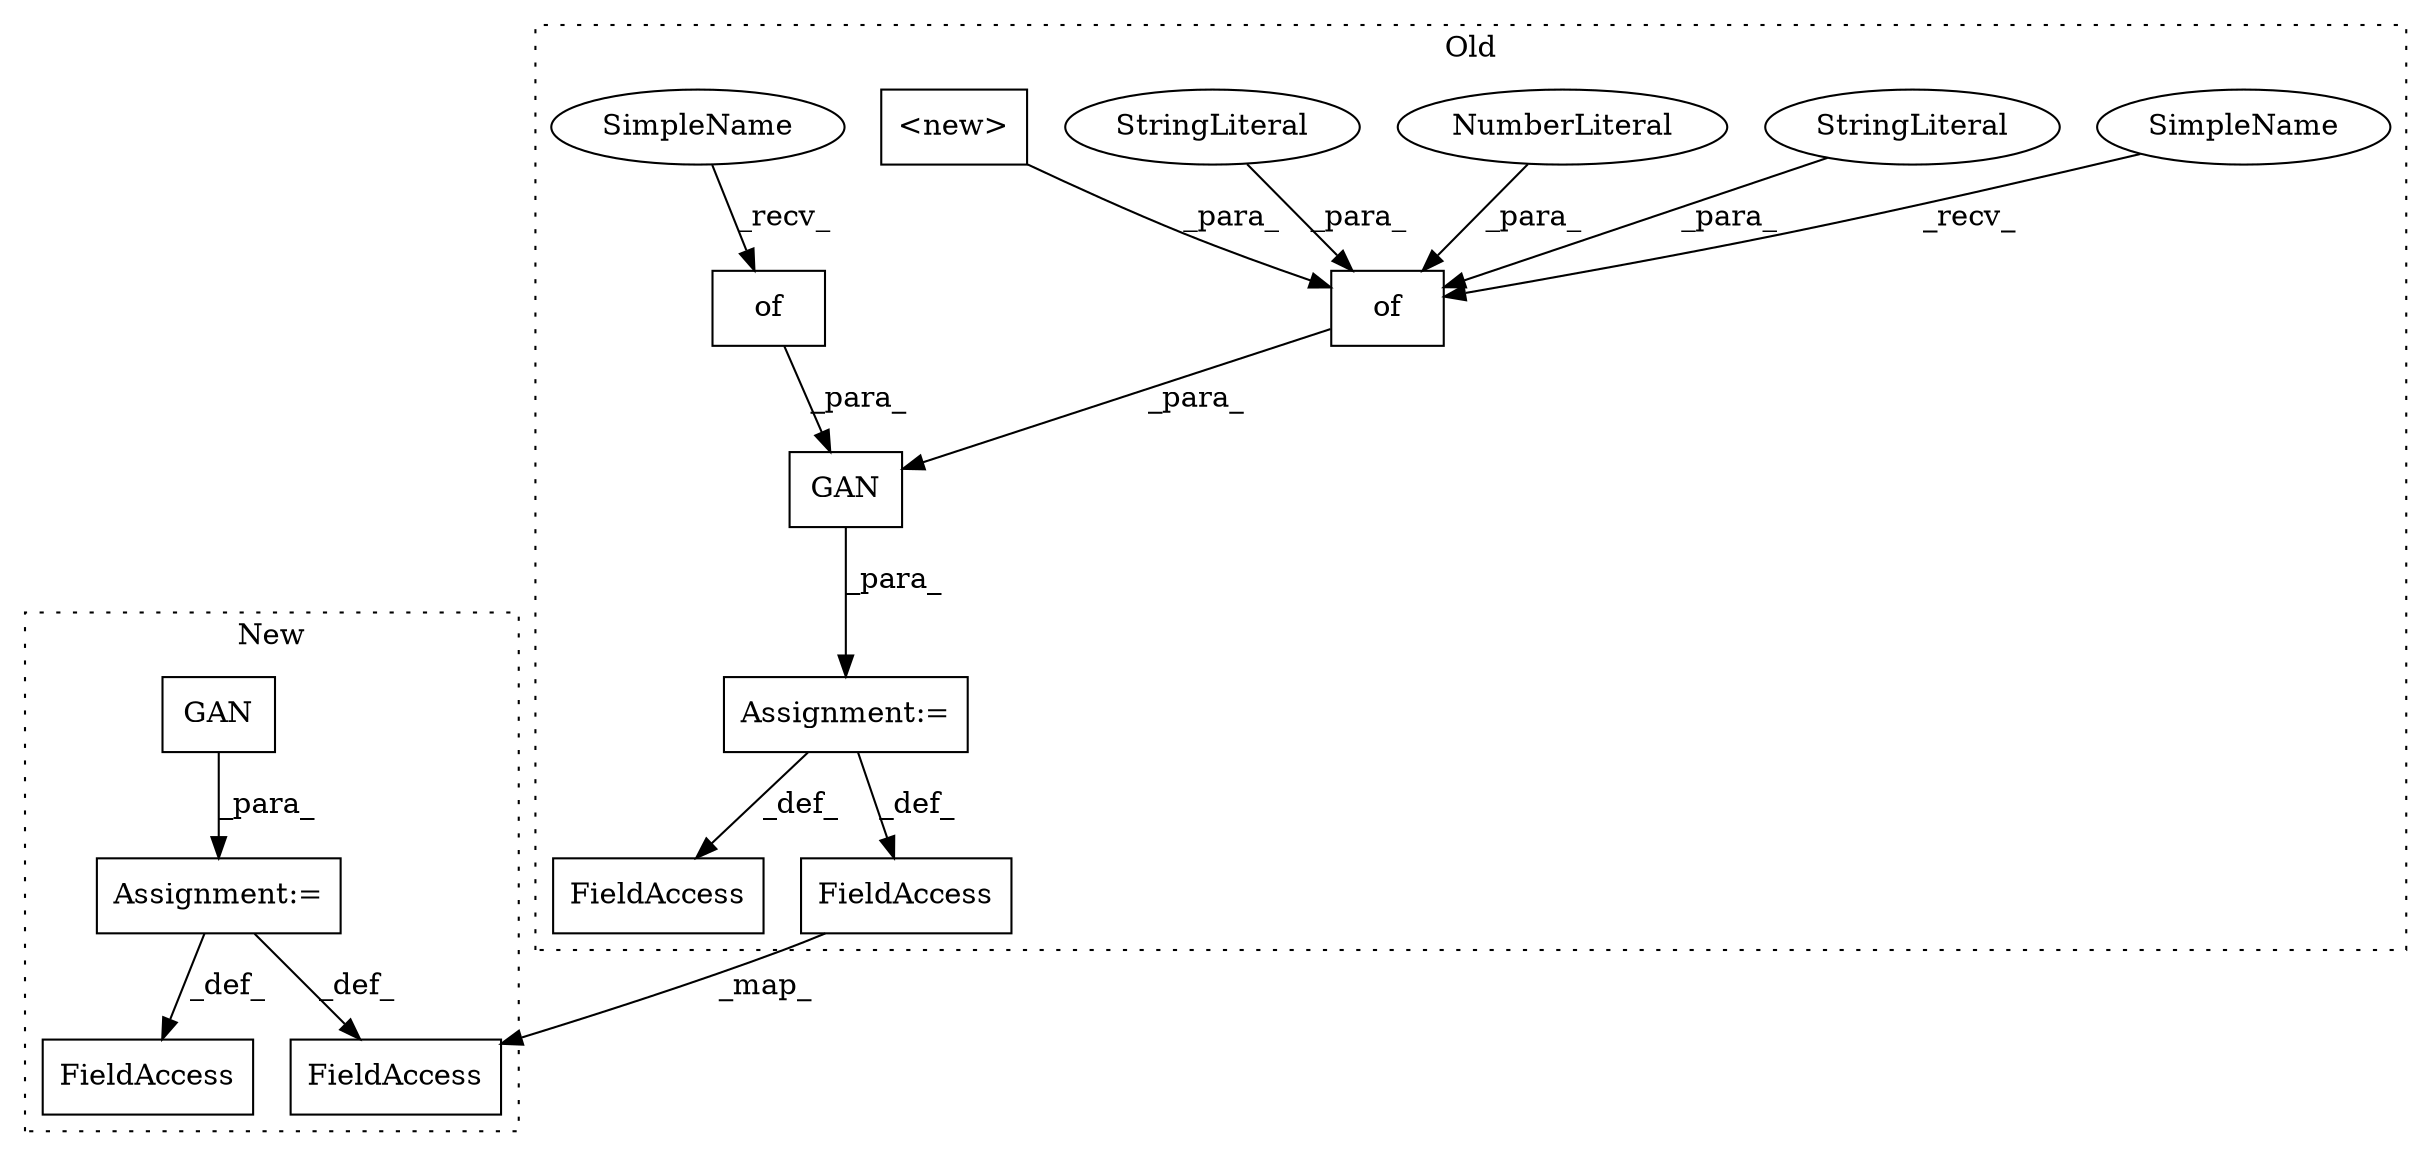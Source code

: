 digraph G {
subgraph cluster0 {
1 [label="of" a="32" s="511,561" l="3,1" shape="box"];
3 [label="StringLiteral" a="45" s="514" l="12" shape="ellipse"];
4 [label="Assignment:=" a="7" s="493" l="1" shape="box"];
6 [label="NumberLiteral" a="34" s="527" l="1" shape="ellipse"];
7 [label="StringLiteral" a="45" s="529" l="7" shape="ellipse"];
9 [label="FieldAccess" a="22" s="490" l="3" shape="box"];
10 [label="of" a="32" s="567" l="4" shape="box"];
11 [label="GAN" a="32" s="503,571" l="4,1" shape="box"];
12 [label="<new>" a="14" s="537" l="24" shape="box"];
13 [label="FieldAccess" a="22" s="578" l="7" shape="box"];
15 [label="SimpleName" a="42" s="563" l="3" shape="ellipse"];
16 [label="SimpleName" a="42" s="507" l="3" shape="ellipse"];
label = "Old";
style="dotted";
}
subgraph cluster1 {
2 [label="GAN" a="32" s="503" l="5" shape="box"];
5 [label="Assignment:=" a="7" s="493" l="1" shape="box"];
8 [label="FieldAccess" a="22" s="490" l="3" shape="box"];
14 [label="FieldAccess" a="22" s="514" l="7" shape="box"];
label = "New";
style="dotted";
}
1 -> 11 [label="_para_"];
2 -> 5 [label="_para_"];
3 -> 1 [label="_para_"];
4 -> 13 [label="_def_"];
4 -> 9 [label="_def_"];
5 -> 8 [label="_def_"];
5 -> 14 [label="_def_"];
6 -> 1 [label="_para_"];
7 -> 1 [label="_para_"];
10 -> 11 [label="_para_"];
11 -> 4 [label="_para_"];
12 -> 1 [label="_para_"];
13 -> 14 [label="_map_"];
15 -> 10 [label="_recv_"];
16 -> 1 [label="_recv_"];
}